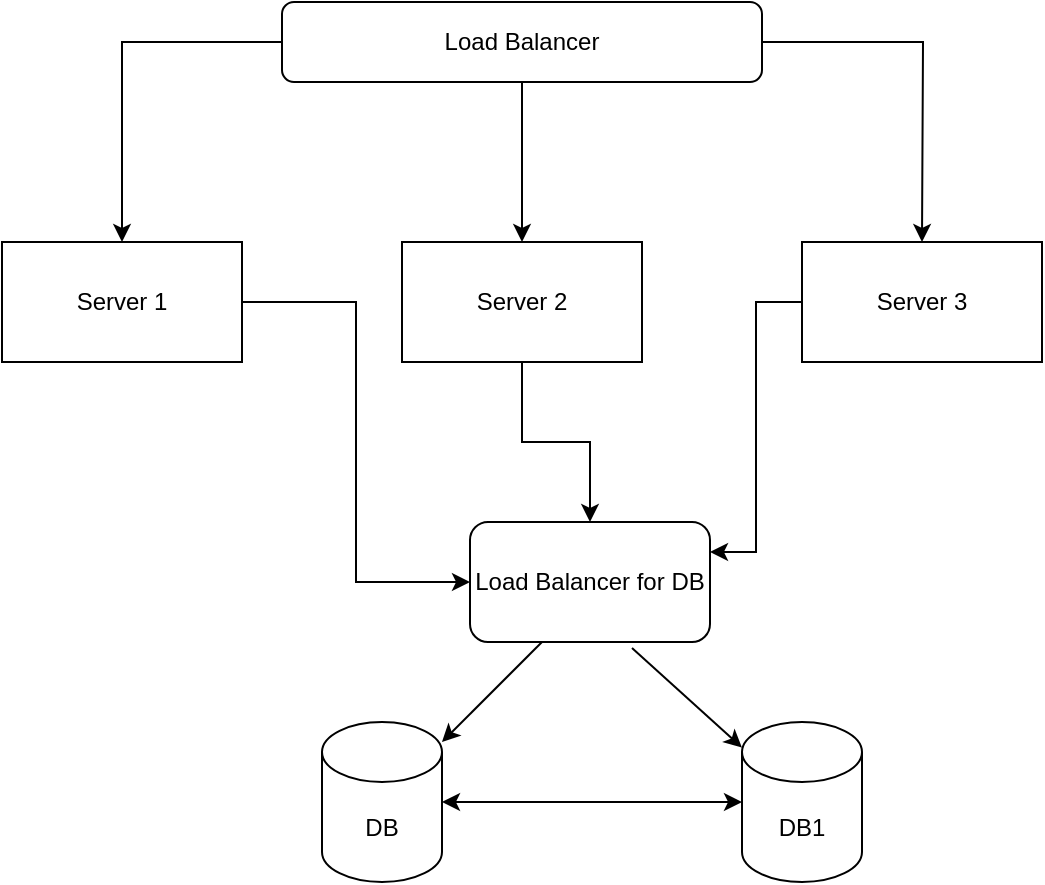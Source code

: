 <mxfile version="26.0.16">
  <diagram name="Lapa-1" id="hHgqHqHhpDTwH6vGqId6">
    <mxGraphModel dx="1434" dy="738" grid="1" gridSize="10" guides="1" tooltips="1" connect="1" arrows="1" fold="1" page="1" pageScale="1" pageWidth="827" pageHeight="1169" math="0" shadow="0">
      <root>
        <mxCell id="0" />
        <mxCell id="1" parent="0" />
        <mxCell id="xHD_Jp1_6qervCOdZ8cf-21" value="" style="endArrow=classic;html=1;rounded=0;" edge="1" parent="1">
          <mxGeometry width="50" height="50" relative="1" as="geometry">
            <mxPoint x="450" y="440" as="sourcePoint" />
            <mxPoint x="400" y="490" as="targetPoint" />
          </mxGeometry>
        </mxCell>
        <mxCell id="xHD_Jp1_6qervCOdZ8cf-2" style="edgeStyle=orthogonalEdgeStyle;rounded=0;orthogonalLoop=1;jettySize=auto;html=1;" edge="1" parent="1" source="xHD_Jp1_6qervCOdZ8cf-1">
          <mxGeometry relative="1" as="geometry">
            <mxPoint x="440" y="240" as="targetPoint" />
          </mxGeometry>
        </mxCell>
        <mxCell id="xHD_Jp1_6qervCOdZ8cf-3" style="edgeStyle=orthogonalEdgeStyle;rounded=0;orthogonalLoop=1;jettySize=auto;html=1;" edge="1" parent="1" source="xHD_Jp1_6qervCOdZ8cf-1">
          <mxGeometry relative="1" as="geometry">
            <mxPoint x="640" y="240" as="targetPoint" />
          </mxGeometry>
        </mxCell>
        <mxCell id="xHD_Jp1_6qervCOdZ8cf-4" style="edgeStyle=orthogonalEdgeStyle;rounded=0;orthogonalLoop=1;jettySize=auto;html=1;" edge="1" parent="1" source="xHD_Jp1_6qervCOdZ8cf-1" target="xHD_Jp1_6qervCOdZ8cf-5">
          <mxGeometry relative="1" as="geometry">
            <mxPoint x="240" y="240" as="targetPoint" />
          </mxGeometry>
        </mxCell>
        <mxCell id="xHD_Jp1_6qervCOdZ8cf-1" value="Load Balancer" style="rounded=1;whiteSpace=wrap;html=1;" vertex="1" parent="1">
          <mxGeometry x="320" y="120" width="240" height="40" as="geometry" />
        </mxCell>
        <mxCell id="xHD_Jp1_6qervCOdZ8cf-16" style="edgeStyle=orthogonalEdgeStyle;rounded=0;orthogonalLoop=1;jettySize=auto;html=1;entryX=0;entryY=0.5;entryDx=0;entryDy=0;" edge="1" parent="1" source="xHD_Jp1_6qervCOdZ8cf-5" target="xHD_Jp1_6qervCOdZ8cf-8">
          <mxGeometry relative="1" as="geometry" />
        </mxCell>
        <mxCell id="xHD_Jp1_6qervCOdZ8cf-5" value="Server 1" style="rounded=0;whiteSpace=wrap;html=1;" vertex="1" parent="1">
          <mxGeometry x="180" y="240" width="120" height="60" as="geometry" />
        </mxCell>
        <mxCell id="xHD_Jp1_6qervCOdZ8cf-14" style="edgeStyle=orthogonalEdgeStyle;rounded=0;orthogonalLoop=1;jettySize=auto;html=1;entryX=0.5;entryY=0;entryDx=0;entryDy=0;" edge="1" parent="1" source="xHD_Jp1_6qervCOdZ8cf-6" target="xHD_Jp1_6qervCOdZ8cf-8">
          <mxGeometry relative="1" as="geometry" />
        </mxCell>
        <mxCell id="xHD_Jp1_6qervCOdZ8cf-6" value="Server 2" style="rounded=0;whiteSpace=wrap;html=1;" vertex="1" parent="1">
          <mxGeometry x="380" y="240" width="120" height="60" as="geometry" />
        </mxCell>
        <mxCell id="xHD_Jp1_6qervCOdZ8cf-15" style="edgeStyle=orthogonalEdgeStyle;rounded=0;orthogonalLoop=1;jettySize=auto;html=1;entryX=1;entryY=0.25;entryDx=0;entryDy=0;" edge="1" parent="1" source="xHD_Jp1_6qervCOdZ8cf-7" target="xHD_Jp1_6qervCOdZ8cf-8">
          <mxGeometry relative="1" as="geometry" />
        </mxCell>
        <mxCell id="xHD_Jp1_6qervCOdZ8cf-7" value="Server 3" style="rounded=0;whiteSpace=wrap;html=1;" vertex="1" parent="1">
          <mxGeometry x="580" y="240" width="120" height="60" as="geometry" />
        </mxCell>
        <mxCell id="xHD_Jp1_6qervCOdZ8cf-8" value="Load Balancer for DB" style="rounded=1;whiteSpace=wrap;html=1;" vertex="1" parent="1">
          <mxGeometry x="414" y="380" width="120" height="60" as="geometry" />
        </mxCell>
        <mxCell id="xHD_Jp1_6qervCOdZ8cf-17" value="DB" style="shape=cylinder3;whiteSpace=wrap;html=1;boundedLbl=1;backgroundOutline=1;size=15;" vertex="1" parent="1">
          <mxGeometry x="340" y="480" width="60" height="80" as="geometry" />
        </mxCell>
        <mxCell id="xHD_Jp1_6qervCOdZ8cf-18" value="DB1" style="shape=cylinder3;whiteSpace=wrap;html=1;boundedLbl=1;backgroundOutline=1;size=15;" vertex="1" parent="1">
          <mxGeometry x="550" y="480" width="60" height="80" as="geometry" />
        </mxCell>
        <mxCell id="xHD_Jp1_6qervCOdZ8cf-23" value="" style="endArrow=classic;startArrow=classic;html=1;rounded=0;entryX=0;entryY=0.5;entryDx=0;entryDy=0;entryPerimeter=0;exitX=1;exitY=0.5;exitDx=0;exitDy=0;exitPerimeter=0;" edge="1" parent="1" source="xHD_Jp1_6qervCOdZ8cf-17" target="xHD_Jp1_6qervCOdZ8cf-18">
          <mxGeometry width="50" height="50" relative="1" as="geometry">
            <mxPoint x="440" y="545" as="sourcePoint" />
            <mxPoint x="490" y="495" as="targetPoint" />
          </mxGeometry>
        </mxCell>
        <mxCell id="xHD_Jp1_6qervCOdZ8cf-24" value="" style="endArrow=classic;html=1;rounded=0;exitX=0.675;exitY=1.05;exitDx=0;exitDy=0;exitPerimeter=0;" edge="1" parent="1" source="xHD_Jp1_6qervCOdZ8cf-8" target="xHD_Jp1_6qervCOdZ8cf-18">
          <mxGeometry width="50" height="50" relative="1" as="geometry">
            <mxPoint x="520" y="480" as="sourcePoint" />
            <mxPoint x="570" y="430" as="targetPoint" />
          </mxGeometry>
        </mxCell>
      </root>
    </mxGraphModel>
  </diagram>
</mxfile>

